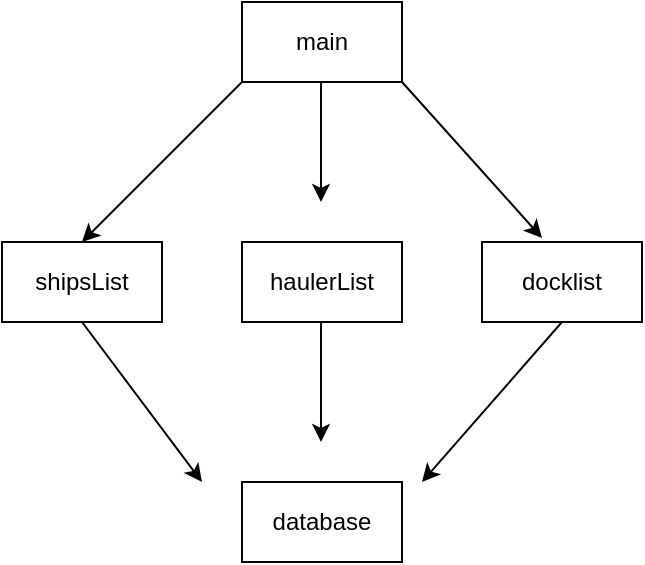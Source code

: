 <mxfile>
    <diagram id="HZ0MeVflOGzPqKhEKZ8W" name="Page-1">
        <mxGraphModel dx="902" dy="480" grid="1" gridSize="10" guides="1" tooltips="1" connect="1" arrows="1" fold="1" page="1" pageScale="1" pageWidth="850" pageHeight="1100" math="0" shadow="0">
            <root>
                <mxCell id="0"/>
                <mxCell id="1" parent="0"/>
                <mxCell id="2" value="main" style="whiteSpace=wrap;html=1;" vertex="1" parent="1">
                    <mxGeometry x="380" y="80" width="80" height="40" as="geometry"/>
                </mxCell>
                <mxCell id="3" value="shipsList" style="whiteSpace=wrap;html=1;" vertex="1" parent="1">
                    <mxGeometry x="260" y="200" width="80" height="40" as="geometry"/>
                </mxCell>
                <mxCell id="4" value="haulerList" style="whiteSpace=wrap;html=1;" vertex="1" parent="1">
                    <mxGeometry x="380" y="200" width="80" height="40" as="geometry"/>
                </mxCell>
                <mxCell id="5" value="docklist" style="whiteSpace=wrap;html=1;" vertex="1" parent="1">
                    <mxGeometry x="500" y="200" width="80" height="40" as="geometry"/>
                </mxCell>
                <mxCell id="6" value="" style="endArrow=classic;html=1;fontSize=19;fontColor=#124A18;exitX=0;exitY=1;exitDx=0;exitDy=0;entryX=0.5;entryY=0;entryDx=0;entryDy=0;" edge="1" parent="1" source="2" target="3">
                    <mxGeometry relative="1" as="geometry">
                        <mxPoint x="528.24" y="250" as="sourcePoint"/>
                        <mxPoint x="330" y="250" as="targetPoint"/>
                    </mxGeometry>
                </mxCell>
                <mxCell id="7" value="" style="endArrow=classic;html=1;fontSize=19;fontColor=#124A18;exitX=0;exitY=1;exitDx=0;exitDy=0;" edge="1" parent="1">
                    <mxGeometry relative="1" as="geometry">
                        <mxPoint x="419.5" y="120" as="sourcePoint"/>
                        <mxPoint x="419.5" y="180" as="targetPoint"/>
                    </mxGeometry>
                </mxCell>
                <mxCell id="8" value="" style="endArrow=classic;html=1;fontSize=19;fontColor=#124A18;exitX=0;exitY=1;exitDx=0;exitDy=0;entryX=0.375;entryY=-0.05;entryDx=0;entryDy=0;entryPerimeter=0;" edge="1" parent="1" target="5">
                    <mxGeometry relative="1" as="geometry">
                        <mxPoint x="460" y="120" as="sourcePoint"/>
                        <mxPoint x="540" y="200" as="targetPoint"/>
                    </mxGeometry>
                </mxCell>
                <mxCell id="9" value="" style="endArrow=classic;html=1;fontSize=19;fontColor=#124A18;" edge="1" parent="1">
                    <mxGeometry relative="1" as="geometry">
                        <mxPoint x="300" y="240" as="sourcePoint"/>
                        <mxPoint x="360" y="320" as="targetPoint"/>
                    </mxGeometry>
                </mxCell>
                <mxCell id="10" value="" style="endArrow=classic;html=1;fontSize=19;fontColor=#124A18;" edge="1" parent="1">
                    <mxGeometry relative="1" as="geometry">
                        <mxPoint x="540" y="240" as="sourcePoint"/>
                        <mxPoint x="470" y="320" as="targetPoint"/>
                    </mxGeometry>
                </mxCell>
                <mxCell id="11" value="" style="endArrow=classic;html=1;fontSize=19;fontColor=#124A18;exitX=0;exitY=1;exitDx=0;exitDy=0;" edge="1" parent="1">
                    <mxGeometry relative="1" as="geometry">
                        <mxPoint x="419.5" y="240" as="sourcePoint"/>
                        <mxPoint x="419.5" y="300" as="targetPoint"/>
                    </mxGeometry>
                </mxCell>
                <mxCell id="12" value="database" style="whiteSpace=wrap;html=1;" vertex="1" parent="1">
                    <mxGeometry x="380" y="320" width="80" height="40" as="geometry"/>
                </mxCell>
            </root>
        </mxGraphModel>
    </diagram>
</mxfile>